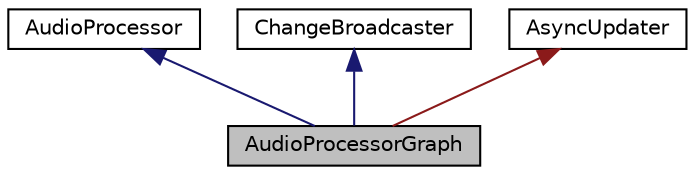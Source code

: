 digraph "AudioProcessorGraph"
{
  bgcolor="transparent";
  edge [fontname="Helvetica",fontsize="10",labelfontname="Helvetica",labelfontsize="10"];
  node [fontname="Helvetica",fontsize="10",shape=record];
  Node0 [label="AudioProcessorGraph",height=0.2,width=0.4,color="black", fillcolor="grey75", style="filled", fontcolor="black"];
  Node1 -> Node0 [dir="back",color="midnightblue",fontsize="10",style="solid",fontname="Helvetica"];
  Node1 [label="AudioProcessor",height=0.2,width=0.4,color="black",URL="$classAudioProcessor.html",tooltip="Base class for audio processing classes or plugins. "];
  Node2 -> Node0 [dir="back",color="midnightblue",fontsize="10",style="solid",fontname="Helvetica"];
  Node2 [label="ChangeBroadcaster",height=0.2,width=0.4,color="black",URL="$classChangeBroadcaster.html",tooltip="Holds a list of ChangeListeners, and sends messages to them when instructed. "];
  Node3 -> Node0 [dir="back",color="firebrick4",fontsize="10",style="solid",fontname="Helvetica"];
  Node3 [label="AsyncUpdater",height=0.2,width=0.4,color="black",URL="$classAsyncUpdater.html",tooltip="Has a callback method that is triggered asynchronously. "];
}
